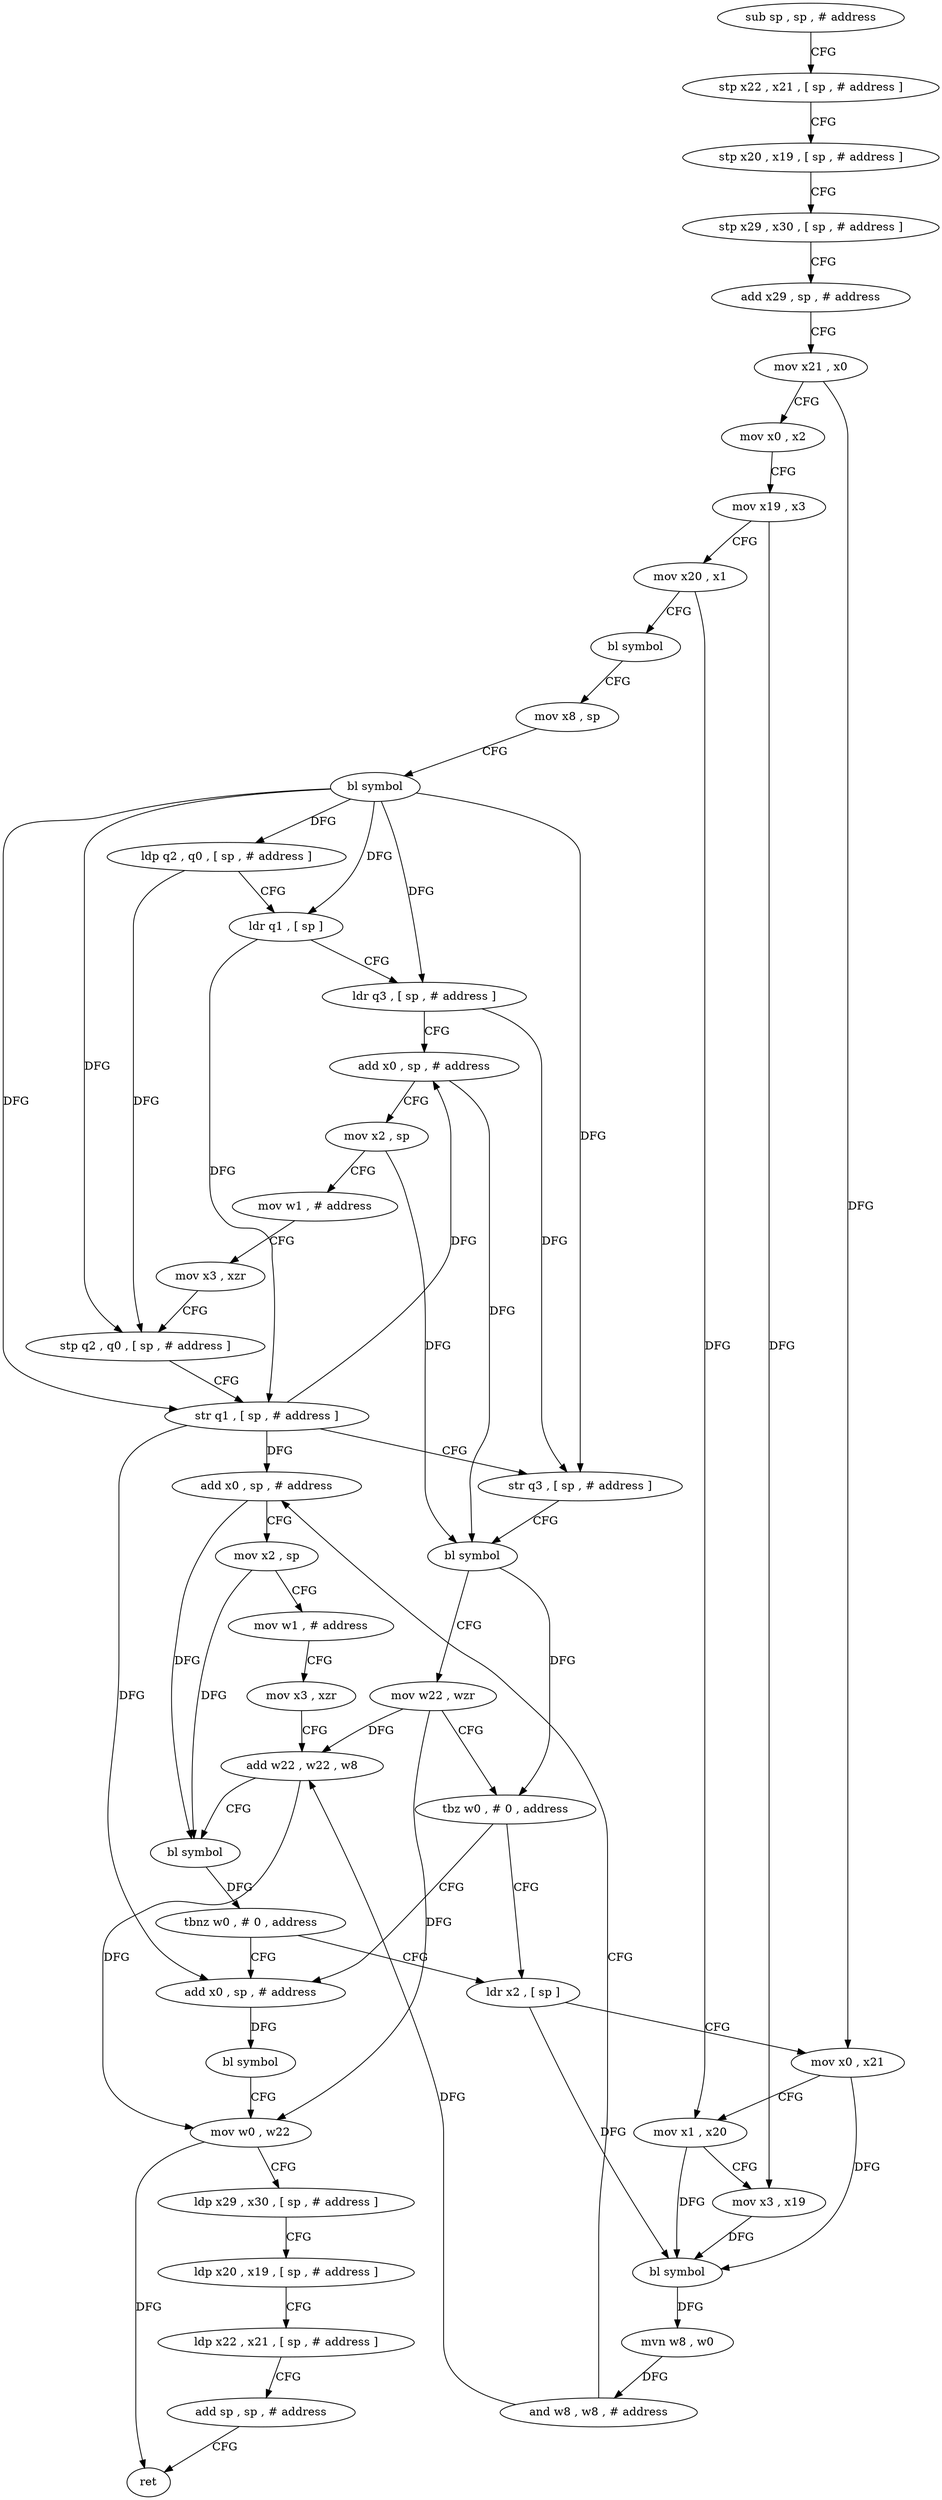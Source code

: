digraph "func" {
"105776" [label = "sub sp , sp , # address" ]
"105780" [label = "stp x22 , x21 , [ sp , # address ]" ]
"105784" [label = "stp x20 , x19 , [ sp , # address ]" ]
"105788" [label = "stp x29 , x30 , [ sp , # address ]" ]
"105792" [label = "add x29 , sp , # address" ]
"105796" [label = "mov x21 , x0" ]
"105800" [label = "mov x0 , x2" ]
"105804" [label = "mov x19 , x3" ]
"105808" [label = "mov x20 , x1" ]
"105812" [label = "bl symbol" ]
"105816" [label = "mov x8 , sp" ]
"105820" [label = "bl symbol" ]
"105824" [label = "ldp q2 , q0 , [ sp , # address ]" ]
"105828" [label = "ldr q1 , [ sp ]" ]
"105832" [label = "ldr q3 , [ sp , # address ]" ]
"105836" [label = "add x0 , sp , # address" ]
"105840" [label = "mov x2 , sp" ]
"105844" [label = "mov w1 , # address" ]
"105848" [label = "mov x3 , xzr" ]
"105852" [label = "stp q2 , q0 , [ sp , # address ]" ]
"105856" [label = "str q1 , [ sp , # address ]" ]
"105860" [label = "str q3 , [ sp , # address ]" ]
"105864" [label = "bl symbol" ]
"105868" [label = "mov w22 , wzr" ]
"105872" [label = "tbz w0 , # 0 , address" ]
"105932" [label = "add x0 , sp , # address" ]
"105876" [label = "ldr x2 , [ sp ]" ]
"105936" [label = "bl symbol" ]
"105940" [label = "mov w0 , w22" ]
"105944" [label = "ldp x29 , x30 , [ sp , # address ]" ]
"105948" [label = "ldp x20 , x19 , [ sp , # address ]" ]
"105952" [label = "ldp x22 , x21 , [ sp , # address ]" ]
"105956" [label = "add sp , sp , # address" ]
"105960" [label = "ret" ]
"105880" [label = "mov x0 , x21" ]
"105884" [label = "mov x1 , x20" ]
"105888" [label = "mov x3 , x19" ]
"105892" [label = "bl symbol" ]
"105896" [label = "mvn w8 , w0" ]
"105900" [label = "and w8 , w8 , # address" ]
"105904" [label = "add x0 , sp , # address" ]
"105908" [label = "mov x2 , sp" ]
"105912" [label = "mov w1 , # address" ]
"105916" [label = "mov x3 , xzr" ]
"105920" [label = "add w22 , w22 , w8" ]
"105924" [label = "bl symbol" ]
"105928" [label = "tbnz w0 , # 0 , address" ]
"105776" -> "105780" [ label = "CFG" ]
"105780" -> "105784" [ label = "CFG" ]
"105784" -> "105788" [ label = "CFG" ]
"105788" -> "105792" [ label = "CFG" ]
"105792" -> "105796" [ label = "CFG" ]
"105796" -> "105800" [ label = "CFG" ]
"105796" -> "105880" [ label = "DFG" ]
"105800" -> "105804" [ label = "CFG" ]
"105804" -> "105808" [ label = "CFG" ]
"105804" -> "105888" [ label = "DFG" ]
"105808" -> "105812" [ label = "CFG" ]
"105808" -> "105884" [ label = "DFG" ]
"105812" -> "105816" [ label = "CFG" ]
"105816" -> "105820" [ label = "CFG" ]
"105820" -> "105824" [ label = "DFG" ]
"105820" -> "105852" [ label = "DFG" ]
"105820" -> "105828" [ label = "DFG" ]
"105820" -> "105856" [ label = "DFG" ]
"105820" -> "105832" [ label = "DFG" ]
"105820" -> "105860" [ label = "DFG" ]
"105824" -> "105828" [ label = "CFG" ]
"105824" -> "105852" [ label = "DFG" ]
"105828" -> "105832" [ label = "CFG" ]
"105828" -> "105856" [ label = "DFG" ]
"105832" -> "105836" [ label = "CFG" ]
"105832" -> "105860" [ label = "DFG" ]
"105836" -> "105840" [ label = "CFG" ]
"105836" -> "105864" [ label = "DFG" ]
"105840" -> "105844" [ label = "CFG" ]
"105840" -> "105864" [ label = "DFG" ]
"105844" -> "105848" [ label = "CFG" ]
"105848" -> "105852" [ label = "CFG" ]
"105852" -> "105856" [ label = "CFG" ]
"105856" -> "105860" [ label = "CFG" ]
"105856" -> "105836" [ label = "DFG" ]
"105856" -> "105932" [ label = "DFG" ]
"105856" -> "105904" [ label = "DFG" ]
"105860" -> "105864" [ label = "CFG" ]
"105864" -> "105868" [ label = "CFG" ]
"105864" -> "105872" [ label = "DFG" ]
"105868" -> "105872" [ label = "CFG" ]
"105868" -> "105940" [ label = "DFG" ]
"105868" -> "105920" [ label = "DFG" ]
"105872" -> "105932" [ label = "CFG" ]
"105872" -> "105876" [ label = "CFG" ]
"105932" -> "105936" [ label = "DFG" ]
"105876" -> "105880" [ label = "CFG" ]
"105876" -> "105892" [ label = "DFG" ]
"105936" -> "105940" [ label = "CFG" ]
"105940" -> "105944" [ label = "CFG" ]
"105940" -> "105960" [ label = "DFG" ]
"105944" -> "105948" [ label = "CFG" ]
"105948" -> "105952" [ label = "CFG" ]
"105952" -> "105956" [ label = "CFG" ]
"105956" -> "105960" [ label = "CFG" ]
"105880" -> "105884" [ label = "CFG" ]
"105880" -> "105892" [ label = "DFG" ]
"105884" -> "105888" [ label = "CFG" ]
"105884" -> "105892" [ label = "DFG" ]
"105888" -> "105892" [ label = "DFG" ]
"105892" -> "105896" [ label = "DFG" ]
"105896" -> "105900" [ label = "DFG" ]
"105900" -> "105904" [ label = "CFG" ]
"105900" -> "105920" [ label = "DFG" ]
"105904" -> "105908" [ label = "CFG" ]
"105904" -> "105924" [ label = "DFG" ]
"105908" -> "105912" [ label = "CFG" ]
"105908" -> "105924" [ label = "DFG" ]
"105912" -> "105916" [ label = "CFG" ]
"105916" -> "105920" [ label = "CFG" ]
"105920" -> "105924" [ label = "CFG" ]
"105920" -> "105940" [ label = "DFG" ]
"105924" -> "105928" [ label = "DFG" ]
"105928" -> "105876" [ label = "CFG" ]
"105928" -> "105932" [ label = "CFG" ]
}
